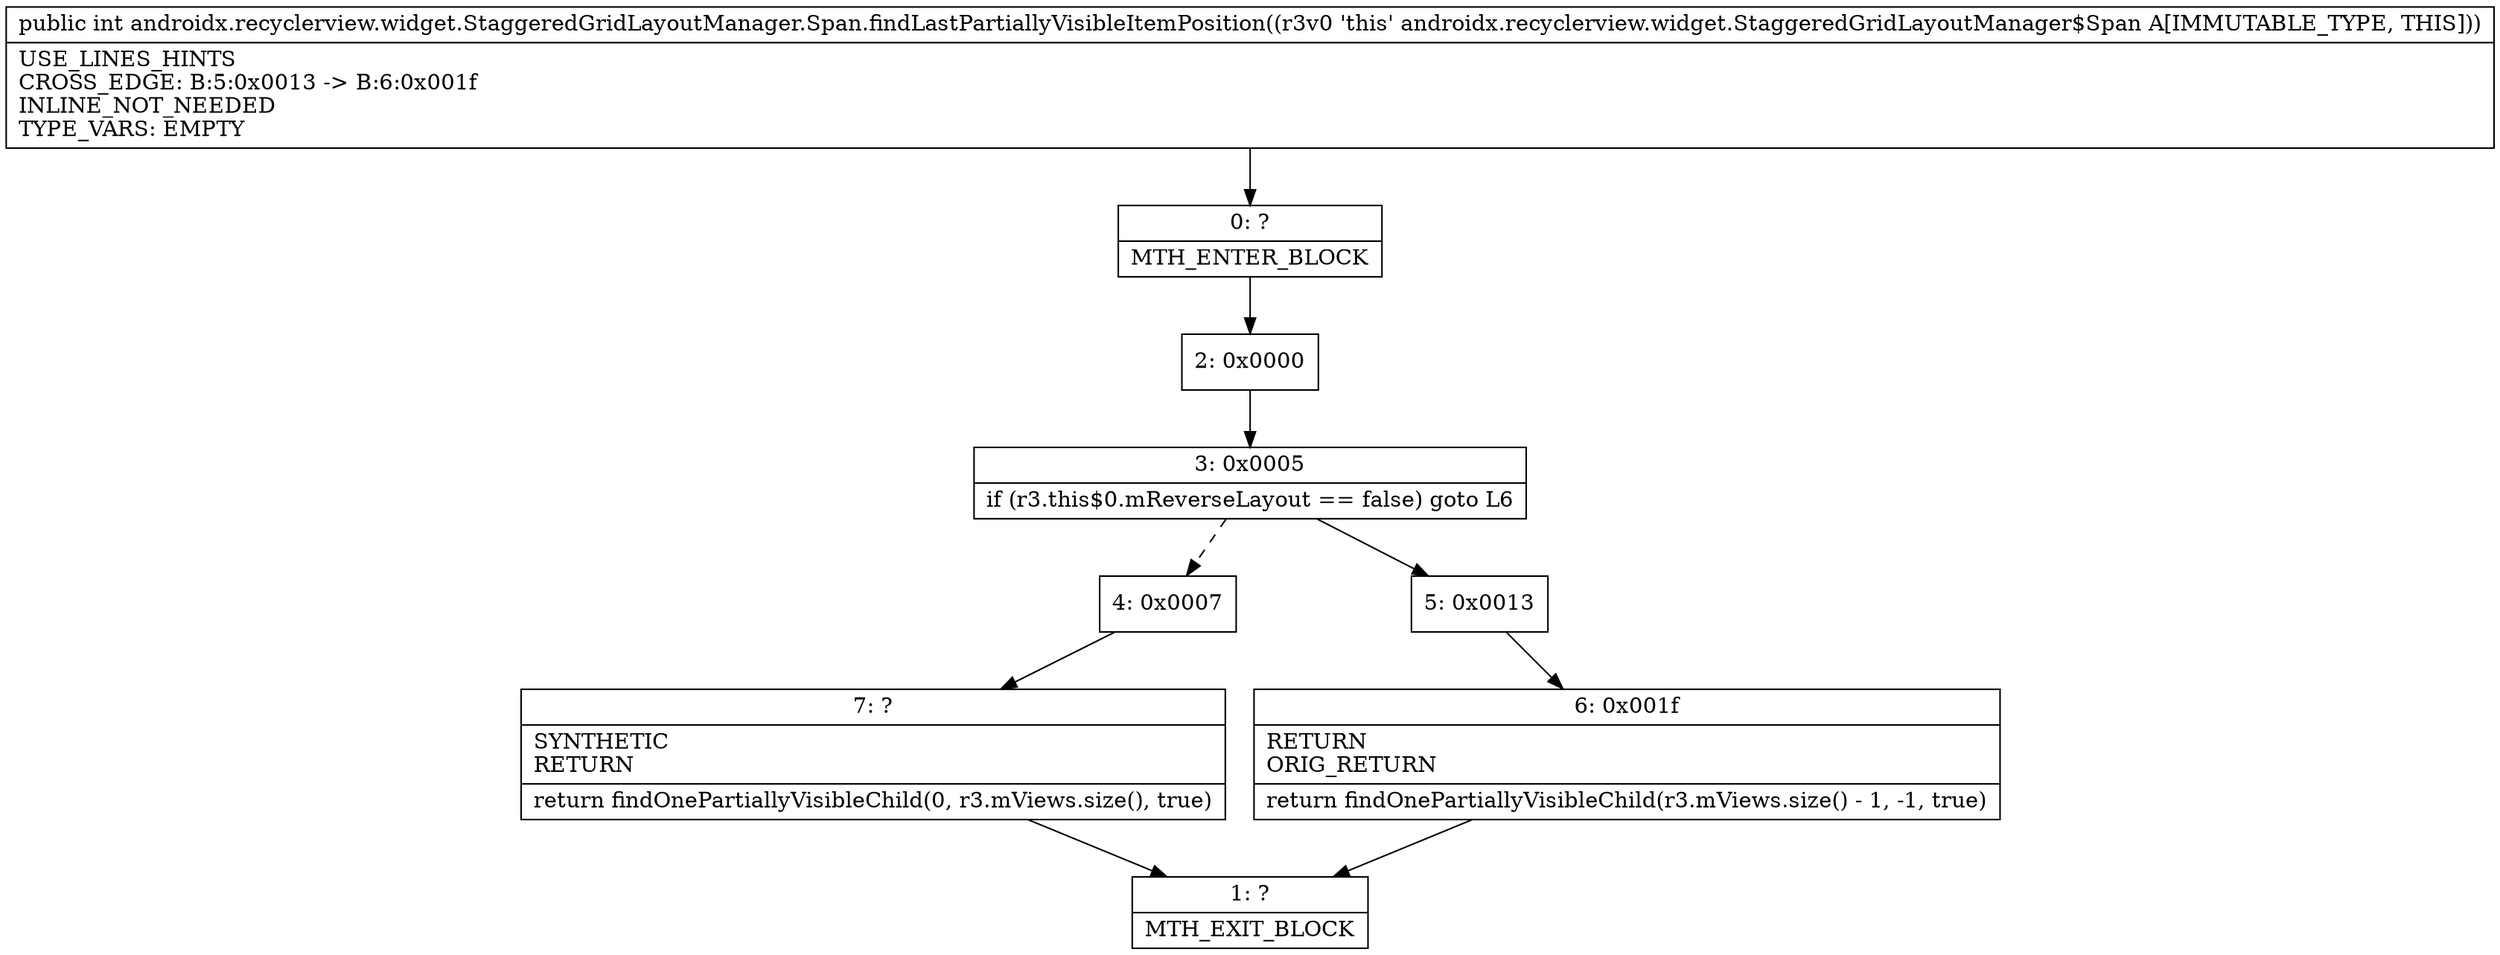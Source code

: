 digraph "CFG forandroidx.recyclerview.widget.StaggeredGridLayoutManager.Span.findLastPartiallyVisibleItemPosition()I" {
Node_0 [shape=record,label="{0\:\ ?|MTH_ENTER_BLOCK\l}"];
Node_2 [shape=record,label="{2\:\ 0x0000}"];
Node_3 [shape=record,label="{3\:\ 0x0005|if (r3.this$0.mReverseLayout == false) goto L6\l}"];
Node_4 [shape=record,label="{4\:\ 0x0007}"];
Node_7 [shape=record,label="{7\:\ ?|SYNTHETIC\lRETURN\l|return findOnePartiallyVisibleChild(0, r3.mViews.size(), true)\l}"];
Node_1 [shape=record,label="{1\:\ ?|MTH_EXIT_BLOCK\l}"];
Node_5 [shape=record,label="{5\:\ 0x0013}"];
Node_6 [shape=record,label="{6\:\ 0x001f|RETURN\lORIG_RETURN\l|return findOnePartiallyVisibleChild(r3.mViews.size() \- 1, \-1, true)\l}"];
MethodNode[shape=record,label="{public int androidx.recyclerview.widget.StaggeredGridLayoutManager.Span.findLastPartiallyVisibleItemPosition((r3v0 'this' androidx.recyclerview.widget.StaggeredGridLayoutManager$Span A[IMMUTABLE_TYPE, THIS]))  | USE_LINES_HINTS\lCROSS_EDGE: B:5:0x0013 \-\> B:6:0x001f\lINLINE_NOT_NEEDED\lTYPE_VARS: EMPTY\l}"];
MethodNode -> Node_0;Node_0 -> Node_2;
Node_2 -> Node_3;
Node_3 -> Node_4[style=dashed];
Node_3 -> Node_5;
Node_4 -> Node_7;
Node_7 -> Node_1;
Node_5 -> Node_6;
Node_6 -> Node_1;
}

